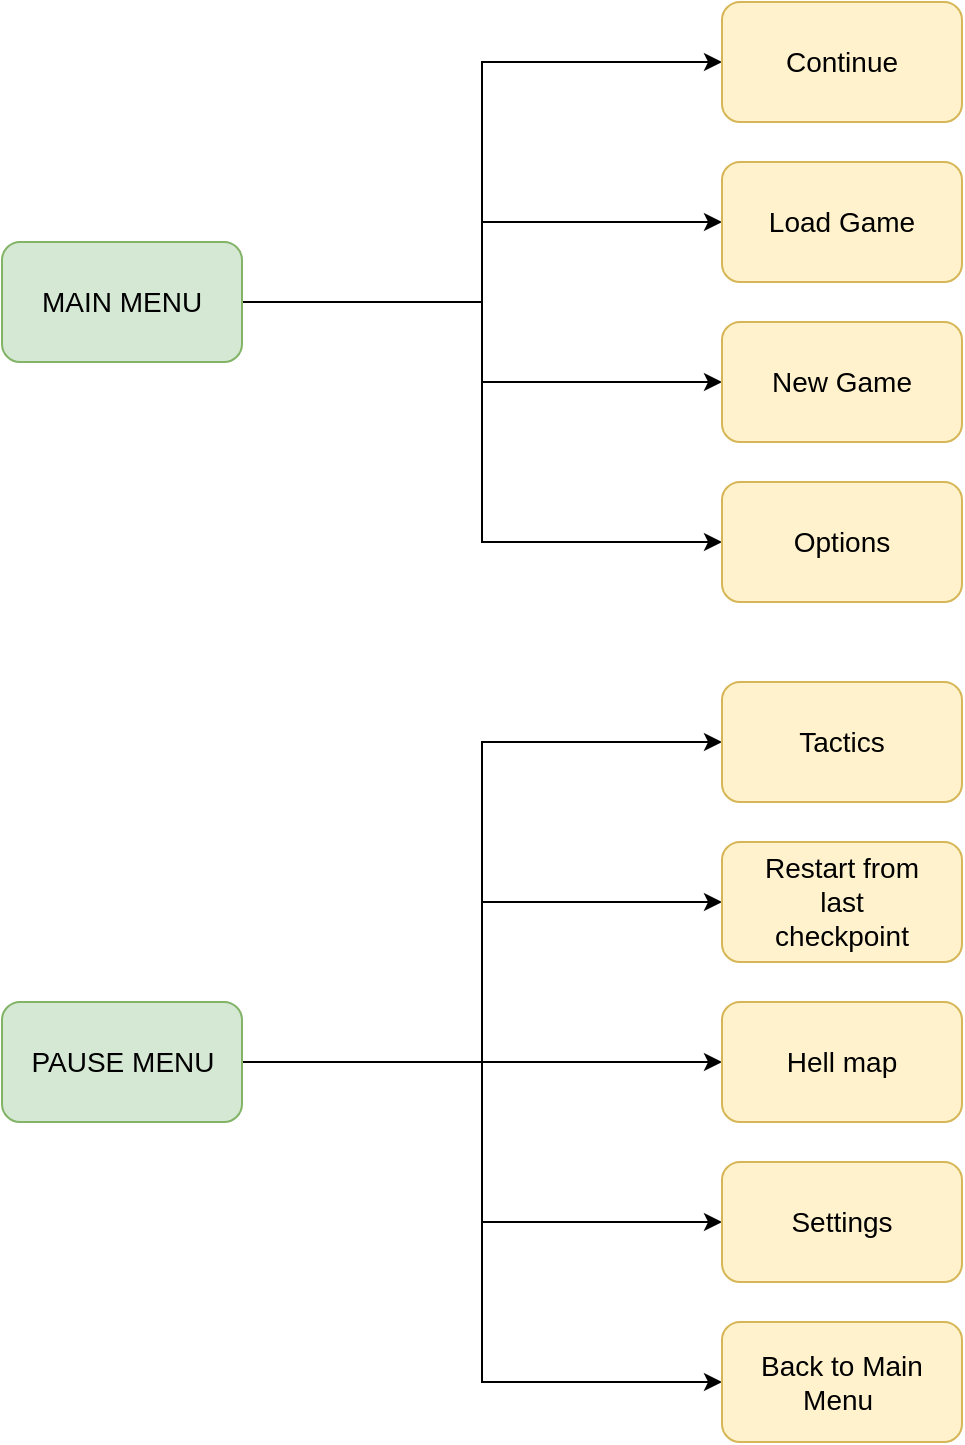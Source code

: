 <mxfile version="13.7.9" type="device"><diagram id="HFmjx-YCsoW1nfjkh6Ev" name="Pagina-1"><mxGraphModel dx="1086" dy="806" grid="1" gridSize="10" guides="1" tooltips="1" connect="1" arrows="1" fold="1" page="1" pageScale="1" pageWidth="4681" pageHeight="3300" math="0" shadow="0"><root><mxCell id="0"/><mxCell id="1" parent="0"/><mxCell id="eIyIhIg5ItHf4fWshNXv-11" style="edgeStyle=orthogonalEdgeStyle;rounded=0;orthogonalLoop=1;jettySize=auto;html=1;exitX=1;exitY=0.5;exitDx=0;exitDy=0;entryX=0;entryY=0.5;entryDx=0;entryDy=0;" parent="1" source="eIyIhIg5ItHf4fWshNXv-1" target="eIyIhIg5ItHf4fWshNXv-3" edge="1"><mxGeometry relative="1" as="geometry"/></mxCell><mxCell id="eIyIhIg5ItHf4fWshNXv-12" style="edgeStyle=orthogonalEdgeStyle;rounded=0;orthogonalLoop=1;jettySize=auto;html=1;exitX=1;exitY=0.5;exitDx=0;exitDy=0;" parent="1" source="eIyIhIg5ItHf4fWshNXv-1" target="eIyIhIg5ItHf4fWshNXv-5" edge="1"><mxGeometry relative="1" as="geometry"/></mxCell><mxCell id="eIyIhIg5ItHf4fWshNXv-13" style="edgeStyle=orthogonalEdgeStyle;rounded=0;orthogonalLoop=1;jettySize=auto;html=1;exitX=1;exitY=0.5;exitDx=0;exitDy=0;entryX=0;entryY=0.5;entryDx=0;entryDy=0;" parent="1" source="eIyIhIg5ItHf4fWshNXv-1" target="eIyIhIg5ItHf4fWshNXv-7" edge="1"><mxGeometry relative="1" as="geometry"/></mxCell><mxCell id="eIyIhIg5ItHf4fWshNXv-14" style="edgeStyle=orthogonalEdgeStyle;rounded=0;orthogonalLoop=1;jettySize=auto;html=1;exitX=1;exitY=0.5;exitDx=0;exitDy=0;entryX=0;entryY=0.5;entryDx=0;entryDy=0;" parent="1" source="eIyIhIg5ItHf4fWshNXv-1" target="eIyIhIg5ItHf4fWshNXv-9" edge="1"><mxGeometry relative="1" as="geometry"/></mxCell><mxCell id="eIyIhIg5ItHf4fWshNXv-1" value="" style="rounded=1;whiteSpace=wrap;html=1;fillColor=#d5e8d4;strokeColor=#82b366;" parent="1" vertex="1"><mxGeometry x="240" y="170" width="120" height="60" as="geometry"/></mxCell><mxCell id="eIyIhIg5ItHf4fWshNXv-2" value="&lt;span style=&quot;font-size: 14px&quot;&gt;MAIN MENU&lt;/span&gt;" style="text;html=1;strokeColor=none;fillColor=none;align=center;verticalAlign=middle;whiteSpace=wrap;rounded=0;" parent="1" vertex="1"><mxGeometry x="255" y="190" width="90" height="20" as="geometry"/></mxCell><mxCell id="eIyIhIg5ItHf4fWshNXv-3" value="" style="rounded=1;whiteSpace=wrap;html=1;fillColor=#fff2cc;strokeColor=#d6b656;" parent="1" vertex="1"><mxGeometry x="600" y="50" width="120" height="60" as="geometry"/></mxCell><mxCell id="eIyIhIg5ItHf4fWshNXv-4" value="&lt;span style=&quot;font-size: 14px&quot;&gt;Continue&lt;/span&gt;" style="text;html=1;strokeColor=none;fillColor=none;align=center;verticalAlign=middle;whiteSpace=wrap;rounded=0;" parent="1" vertex="1"><mxGeometry x="615" y="70" width="90" height="20" as="geometry"/></mxCell><mxCell id="eIyIhIg5ItHf4fWshNXv-5" value="" style="rounded=1;whiteSpace=wrap;html=1;fillColor=#fff2cc;strokeColor=#d6b656;" parent="1" vertex="1"><mxGeometry x="600" y="130" width="120" height="60" as="geometry"/></mxCell><mxCell id="eIyIhIg5ItHf4fWshNXv-6" value="&lt;span style=&quot;font-size: 14px&quot;&gt;Load Game&lt;/span&gt;" style="text;html=1;strokeColor=none;fillColor=none;align=center;verticalAlign=middle;whiteSpace=wrap;rounded=0;" parent="1" vertex="1"><mxGeometry x="615" y="150" width="90" height="20" as="geometry"/></mxCell><mxCell id="eIyIhIg5ItHf4fWshNXv-7" value="" style="rounded=1;whiteSpace=wrap;html=1;fillColor=#fff2cc;strokeColor=#d6b656;" parent="1" vertex="1"><mxGeometry x="600" y="210" width="120" height="60" as="geometry"/></mxCell><mxCell id="eIyIhIg5ItHf4fWshNXv-8" value="&lt;span style=&quot;font-size: 14px&quot;&gt;New Game&lt;/span&gt;" style="text;html=1;strokeColor=none;fillColor=none;align=center;verticalAlign=middle;whiteSpace=wrap;rounded=0;" parent="1" vertex="1"><mxGeometry x="615" y="230" width="90" height="20" as="geometry"/></mxCell><mxCell id="eIyIhIg5ItHf4fWshNXv-9" value="" style="rounded=1;whiteSpace=wrap;html=1;fillColor=#fff2cc;strokeColor=#d6b656;" parent="1" vertex="1"><mxGeometry x="600" y="290" width="120" height="60" as="geometry"/></mxCell><mxCell id="eIyIhIg5ItHf4fWshNXv-10" value="&lt;span style=&quot;font-size: 14px&quot;&gt;Options&lt;/span&gt;" style="text;html=1;strokeColor=none;fillColor=none;align=center;verticalAlign=middle;whiteSpace=wrap;rounded=0;" parent="1" vertex="1"><mxGeometry x="615" y="310" width="90" height="20" as="geometry"/></mxCell><mxCell id="eIyIhIg5ItHf4fWshNXv-15" style="edgeStyle=orthogonalEdgeStyle;rounded=0;orthogonalLoop=1;jettySize=auto;html=1;exitX=1;exitY=0.5;exitDx=0;exitDy=0;entryX=0;entryY=0.5;entryDx=0;entryDy=0;" parent="1" source="eIyIhIg5ItHf4fWshNXv-19" target="eIyIhIg5ItHf4fWshNXv-21" edge="1"><mxGeometry relative="1" as="geometry"/></mxCell><mxCell id="eIyIhIg5ItHf4fWshNXv-16" style="edgeStyle=orthogonalEdgeStyle;rounded=0;orthogonalLoop=1;jettySize=auto;html=1;exitX=1;exitY=0.5;exitDx=0;exitDy=0;" parent="1" source="eIyIhIg5ItHf4fWshNXv-19" target="eIyIhIg5ItHf4fWshNXv-23" edge="1"><mxGeometry relative="1" as="geometry"/></mxCell><mxCell id="eIyIhIg5ItHf4fWshNXv-17" style="edgeStyle=orthogonalEdgeStyle;rounded=0;orthogonalLoop=1;jettySize=auto;html=1;exitX=1;exitY=0.5;exitDx=0;exitDy=0;entryX=0;entryY=0.5;entryDx=0;entryDy=0;" parent="1" source="eIyIhIg5ItHf4fWshNXv-19" target="eIyIhIg5ItHf4fWshNXv-25" edge="1"><mxGeometry relative="1" as="geometry"/></mxCell><mxCell id="eIyIhIg5ItHf4fWshNXv-18" style="edgeStyle=orthogonalEdgeStyle;rounded=0;orthogonalLoop=1;jettySize=auto;html=1;exitX=1;exitY=0.5;exitDx=0;exitDy=0;entryX=0;entryY=0.5;entryDx=0;entryDy=0;" parent="1" source="eIyIhIg5ItHf4fWshNXv-19" target="eIyIhIg5ItHf4fWshNXv-27" edge="1"><mxGeometry relative="1" as="geometry"/></mxCell><mxCell id="eIyIhIg5ItHf4fWshNXv-45" style="edgeStyle=orthogonalEdgeStyle;rounded=0;orthogonalLoop=1;jettySize=auto;html=1;exitX=1;exitY=0.5;exitDx=0;exitDy=0;entryX=0;entryY=0.5;entryDx=0;entryDy=0;" parent="1" source="eIyIhIg5ItHf4fWshNXv-19" target="eIyIhIg5ItHf4fWshNXv-43" edge="1"><mxGeometry relative="1" as="geometry"/></mxCell><mxCell id="eIyIhIg5ItHf4fWshNXv-19" value="" style="rounded=1;whiteSpace=wrap;html=1;fillColor=#d5e8d4;strokeColor=#82b366;" parent="1" vertex="1"><mxGeometry x="240" y="550" width="120" height="60" as="geometry"/></mxCell><mxCell id="eIyIhIg5ItHf4fWshNXv-20" value="&lt;span style=&quot;font-size: 14px&quot;&gt;PAUSE MENU&lt;/span&gt;" style="text;html=1;strokeColor=none;fillColor=none;align=center;verticalAlign=middle;whiteSpace=wrap;rounded=0;" parent="1" vertex="1"><mxGeometry x="247.5" y="570" width="105" height="20" as="geometry"/></mxCell><mxCell id="eIyIhIg5ItHf4fWshNXv-21" value="" style="rounded=1;whiteSpace=wrap;html=1;fillColor=#fff2cc;strokeColor=#d6b656;" parent="1" vertex="1"><mxGeometry x="600" y="390" width="120" height="60" as="geometry"/></mxCell><mxCell id="eIyIhIg5ItHf4fWshNXv-22" value="&lt;span style=&quot;font-size: 14px&quot;&gt;Tactics&lt;/span&gt;" style="text;html=1;strokeColor=none;fillColor=none;align=center;verticalAlign=middle;whiteSpace=wrap;rounded=0;" parent="1" vertex="1"><mxGeometry x="615" y="410" width="90" height="20" as="geometry"/></mxCell><mxCell id="eIyIhIg5ItHf4fWshNXv-23" value="" style="rounded=1;whiteSpace=wrap;html=1;fillColor=#fff2cc;strokeColor=#d6b656;" parent="1" vertex="1"><mxGeometry x="600" y="550" width="120" height="60" as="geometry"/></mxCell><mxCell id="eIyIhIg5ItHf4fWshNXv-24" value="&lt;span style=&quot;font-size: 14px&quot;&gt;Hell map&lt;/span&gt;" style="text;html=1;strokeColor=none;fillColor=none;align=center;verticalAlign=middle;whiteSpace=wrap;rounded=0;" parent="1" vertex="1"><mxGeometry x="615" y="570" width="90" height="20" as="geometry"/></mxCell><mxCell id="eIyIhIg5ItHf4fWshNXv-25" value="" style="rounded=1;whiteSpace=wrap;html=1;fillColor=#fff2cc;strokeColor=#d6b656;" parent="1" vertex="1"><mxGeometry x="600" y="630" width="120" height="60" as="geometry"/></mxCell><mxCell id="eIyIhIg5ItHf4fWshNXv-26" value="&lt;span style=&quot;font-size: 14px&quot;&gt;Settings&lt;/span&gt;" style="text;html=1;strokeColor=none;fillColor=none;align=center;verticalAlign=middle;whiteSpace=wrap;rounded=0;" parent="1" vertex="1"><mxGeometry x="615" y="650" width="90" height="20" as="geometry"/></mxCell><mxCell id="eIyIhIg5ItHf4fWshNXv-27" value="" style="rounded=1;whiteSpace=wrap;html=1;fillColor=#fff2cc;strokeColor=#d6b656;" parent="1" vertex="1"><mxGeometry x="600" y="710" width="120" height="60" as="geometry"/></mxCell><mxCell id="eIyIhIg5ItHf4fWshNXv-28" value="&lt;span style=&quot;font-size: 14px&quot;&gt;Back to Main Menu&amp;nbsp;&lt;/span&gt;" style="text;html=1;strokeColor=none;fillColor=none;align=center;verticalAlign=middle;whiteSpace=wrap;rounded=0;" parent="1" vertex="1"><mxGeometry x="615" y="730" width="90" height="20" as="geometry"/></mxCell><mxCell id="eIyIhIg5ItHf4fWshNXv-43" value="" style="rounded=1;whiteSpace=wrap;html=1;fillColor=#fff2cc;strokeColor=#d6b656;" parent="1" vertex="1"><mxGeometry x="600" y="470" width="120" height="60" as="geometry"/></mxCell><mxCell id="eIyIhIg5ItHf4fWshNXv-44" value="&lt;span style=&quot;font-size: 14px&quot;&gt;Restart from last checkpoint&lt;/span&gt;" style="text;html=1;strokeColor=none;fillColor=none;align=center;verticalAlign=middle;whiteSpace=wrap;rounded=0;" parent="1" vertex="1"><mxGeometry x="615" y="490" width="90" height="20" as="geometry"/></mxCell></root></mxGraphModel></diagram></mxfile>